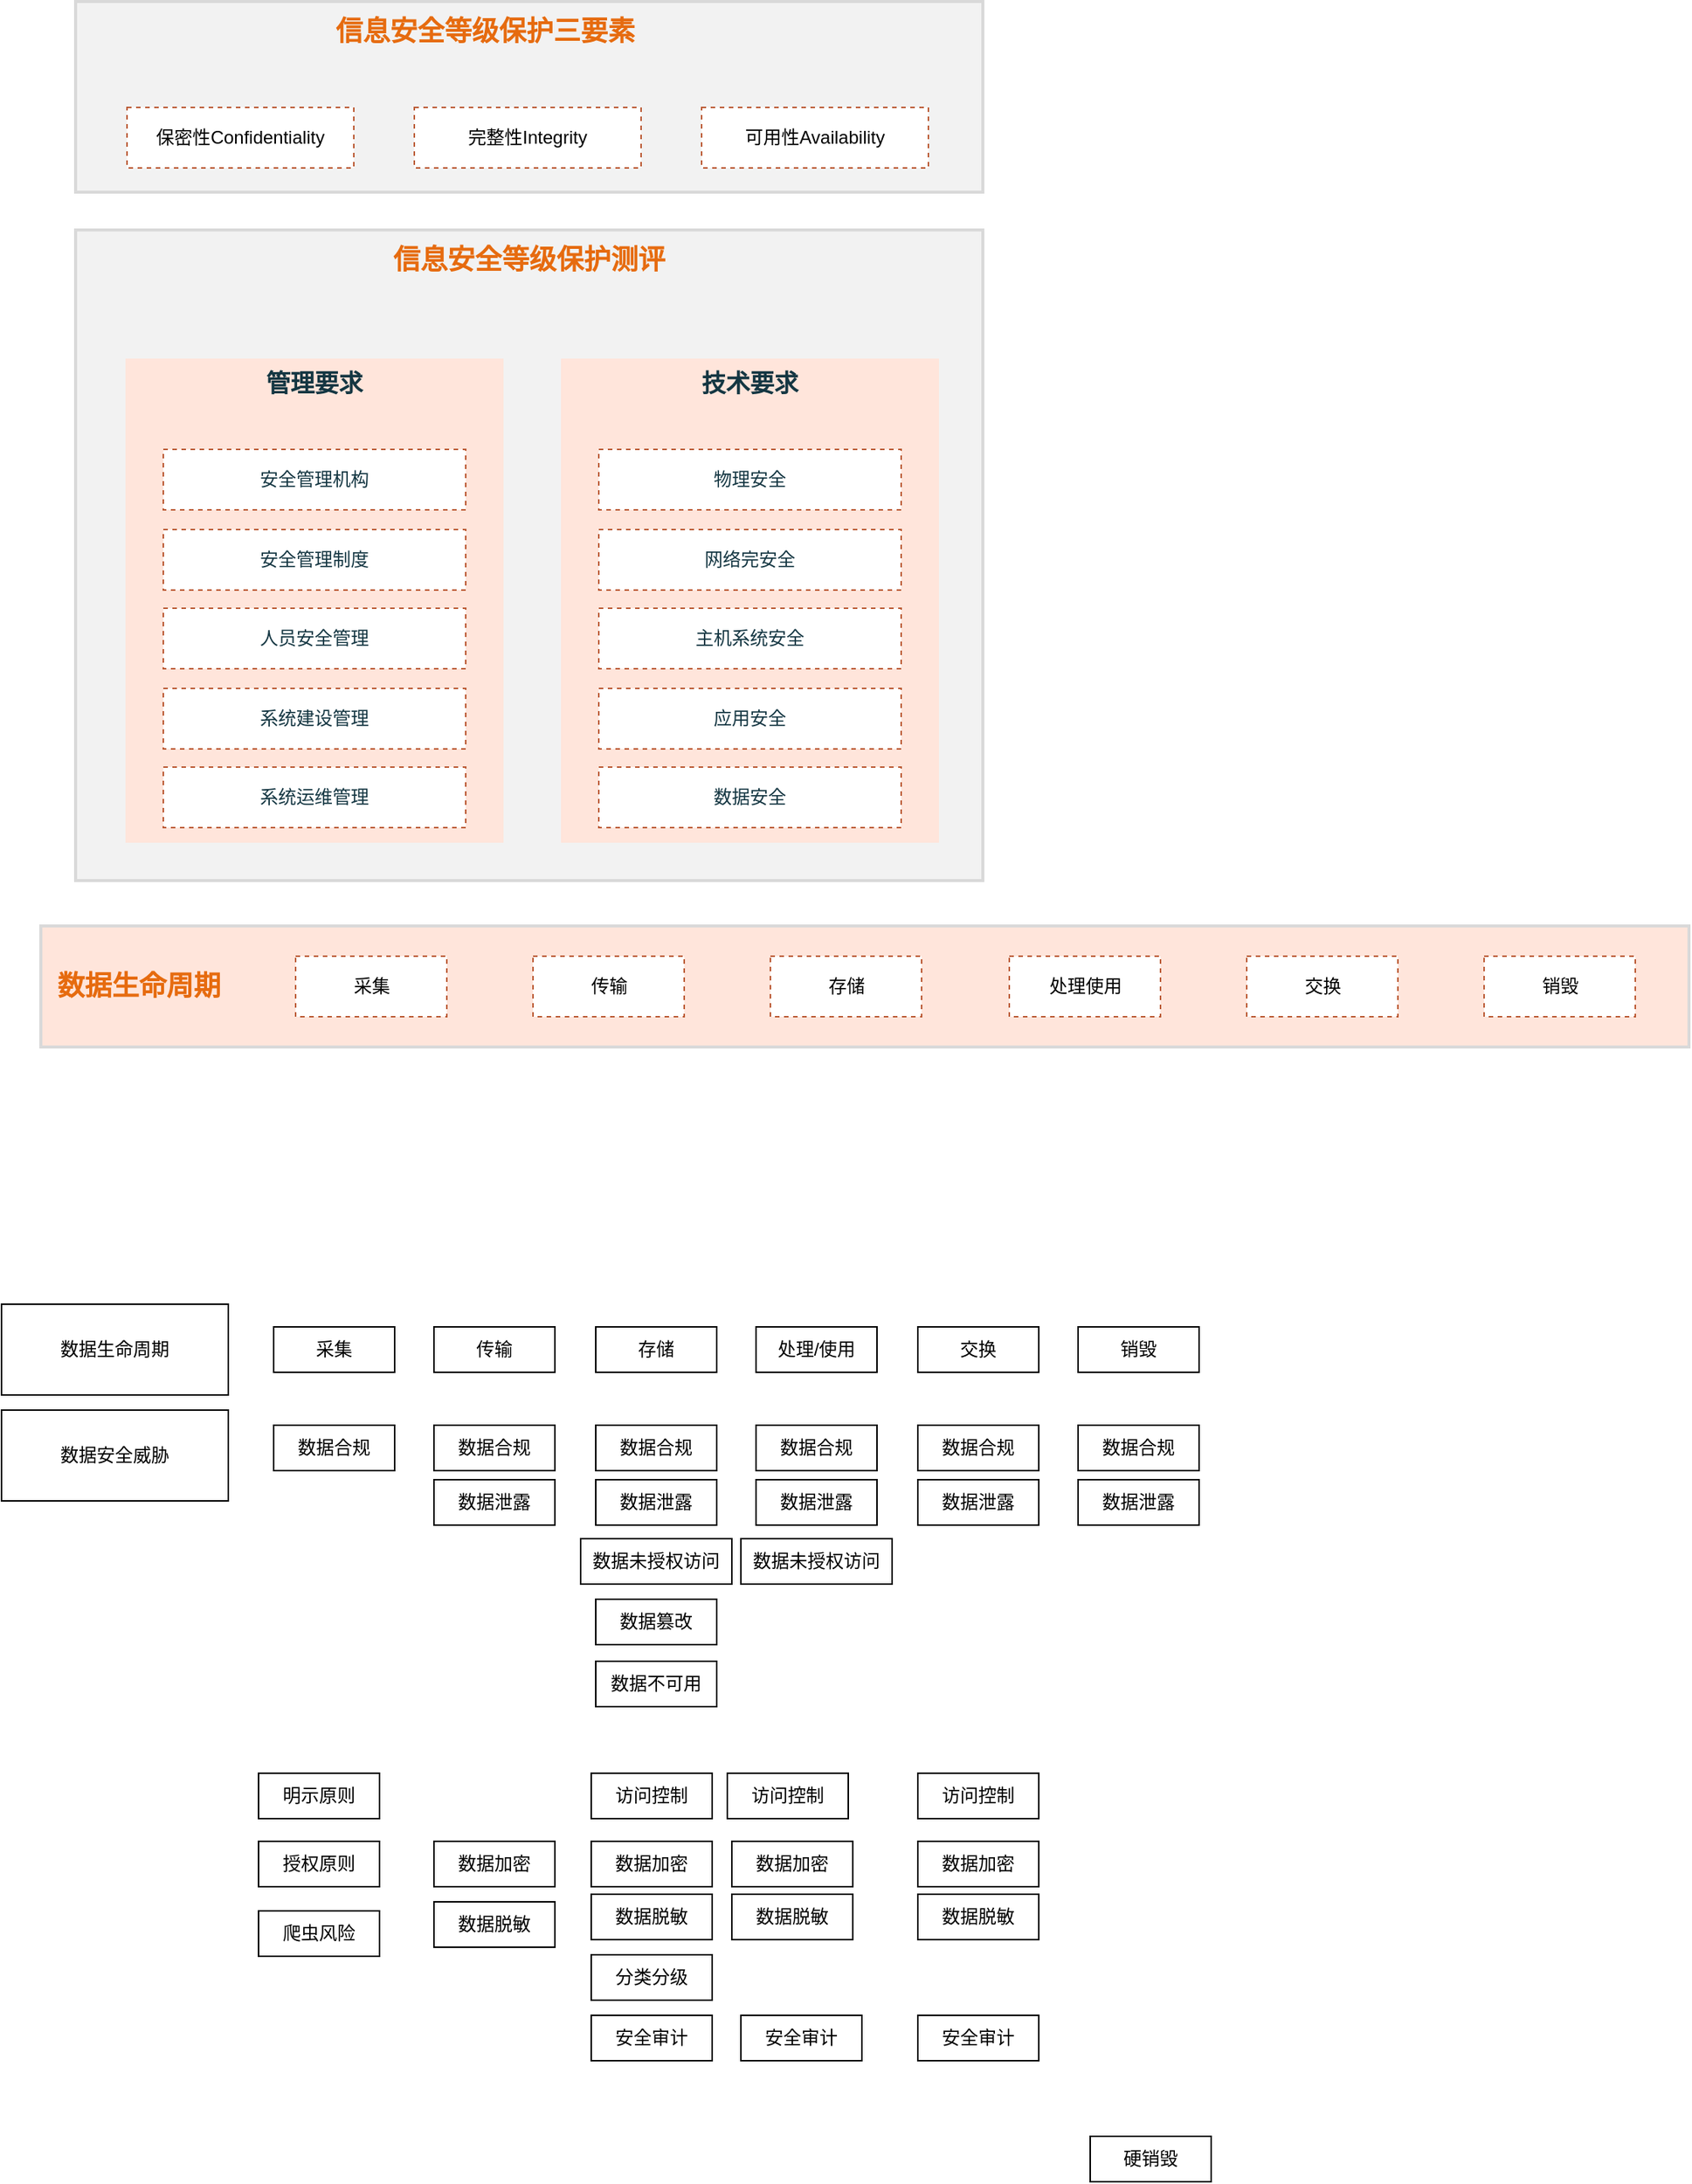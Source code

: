 <mxfile version="16.2.4" type="github">
  <diagram id="-JOhpaFIr6ul0aW_N_dZ" name="第 1 页">
    <mxGraphModel dx="1298" dy="724" grid="1" gridSize="10" guides="1" tooltips="1" connect="1" arrows="1" fold="1" page="1" pageScale="1" pageWidth="827" pageHeight="1169" math="0" shadow="0">
      <root>
        <mxCell id="0" />
        <mxCell id="1" parent="0" />
        <mxCell id="BcR8lCa2Gur--fkkyS4Y-72" value="" style="whiteSpace=wrap;html=1;fontSize=18;fontStyle=1;strokeWidth=2;fillColor=#F2F2F2;strokeColor=#D9D9D9;" vertex="1" parent="1">
          <mxGeometry x="63" y="180" width="600" height="430" as="geometry" />
        </mxCell>
        <mxCell id="Qo1XsZpEyyAop7OG32ix-1" value="数据生命周期" style="rounded=0;whiteSpace=wrap;html=1;" parent="1" vertex="1">
          <mxGeometry x="14" y="890" width="150" height="60" as="geometry" />
        </mxCell>
        <mxCell id="Qo1XsZpEyyAop7OG32ix-2" value="采集" style="rounded=0;whiteSpace=wrap;html=1;" parent="1" vertex="1">
          <mxGeometry x="194" y="905" width="80" height="30" as="geometry" />
        </mxCell>
        <mxCell id="Qo1XsZpEyyAop7OG32ix-3" value="传输" style="rounded=0;whiteSpace=wrap;html=1;" parent="1" vertex="1">
          <mxGeometry x="300" y="905" width="80" height="30" as="geometry" />
        </mxCell>
        <mxCell id="Qo1XsZpEyyAop7OG32ix-4" value="存储" style="rounded=0;whiteSpace=wrap;html=1;" parent="1" vertex="1">
          <mxGeometry x="407" y="905" width="80" height="30" as="geometry" />
        </mxCell>
        <mxCell id="Qo1XsZpEyyAop7OG32ix-5" value="处理/使用" style="rounded=0;whiteSpace=wrap;html=1;" parent="1" vertex="1">
          <mxGeometry x="513" y="905" width="80" height="30" as="geometry" />
        </mxCell>
        <mxCell id="Qo1XsZpEyyAop7OG32ix-6" value="交换" style="rounded=0;whiteSpace=wrap;html=1;" parent="1" vertex="1">
          <mxGeometry x="620" y="905" width="80" height="30" as="geometry" />
        </mxCell>
        <mxCell id="Qo1XsZpEyyAop7OG32ix-7" value="销毁" style="rounded=0;whiteSpace=wrap;html=1;" parent="1" vertex="1">
          <mxGeometry x="726" y="905" width="80" height="30" as="geometry" />
        </mxCell>
        <mxCell id="BcR8lCa2Gur--fkkyS4Y-1" value="数据安全威胁" style="rounded=0;whiteSpace=wrap;html=1;" vertex="1" parent="1">
          <mxGeometry x="14" y="960" width="150" height="60" as="geometry" />
        </mxCell>
        <mxCell id="BcR8lCa2Gur--fkkyS4Y-2" value="数据合规" style="rounded=0;whiteSpace=wrap;html=1;" vertex="1" parent="1">
          <mxGeometry x="194" y="970" width="80" height="30" as="geometry" />
        </mxCell>
        <mxCell id="BcR8lCa2Gur--fkkyS4Y-3" value="数据不可用" style="rounded=0;whiteSpace=wrap;html=1;" vertex="1" parent="1">
          <mxGeometry x="407" y="1126" width="80" height="30" as="geometry" />
        </mxCell>
        <mxCell id="BcR8lCa2Gur--fkkyS4Y-4" value="数据未授权访问" style="rounded=0;whiteSpace=wrap;html=1;" vertex="1" parent="1">
          <mxGeometry x="397" y="1045" width="100" height="30" as="geometry" />
        </mxCell>
        <mxCell id="BcR8lCa2Gur--fkkyS4Y-5" value="数据泄露" style="rounded=0;whiteSpace=wrap;html=1;" vertex="1" parent="1">
          <mxGeometry x="300" y="1006" width="80" height="30" as="geometry" />
        </mxCell>
        <mxCell id="BcR8lCa2Gur--fkkyS4Y-6" value="数据篡改" style="rounded=0;whiteSpace=wrap;html=1;" vertex="1" parent="1">
          <mxGeometry x="407" y="1085" width="80" height="30" as="geometry" />
        </mxCell>
        <mxCell id="BcR8lCa2Gur--fkkyS4Y-14" value="数据泄露" style="rounded=0;whiteSpace=wrap;html=1;" vertex="1" parent="1">
          <mxGeometry x="407" y="1006" width="80" height="30" as="geometry" />
        </mxCell>
        <mxCell id="BcR8lCa2Gur--fkkyS4Y-15" value="数据泄露" style="rounded=0;whiteSpace=wrap;html=1;" vertex="1" parent="1">
          <mxGeometry x="513" y="1006" width="80" height="30" as="geometry" />
        </mxCell>
        <mxCell id="BcR8lCa2Gur--fkkyS4Y-16" value="数据未授权访问" style="rounded=0;whiteSpace=wrap;html=1;" vertex="1" parent="1">
          <mxGeometry x="503" y="1045" width="100" height="30" as="geometry" />
        </mxCell>
        <mxCell id="BcR8lCa2Gur--fkkyS4Y-17" value="数据泄露" style="rounded=0;whiteSpace=wrap;html=1;" vertex="1" parent="1">
          <mxGeometry x="620" y="1006" width="80" height="30" as="geometry" />
        </mxCell>
        <mxCell id="BcR8lCa2Gur--fkkyS4Y-18" value="数据泄露" style="rounded=0;whiteSpace=wrap;html=1;" vertex="1" parent="1">
          <mxGeometry x="726" y="1006" width="80" height="30" as="geometry" />
        </mxCell>
        <mxCell id="BcR8lCa2Gur--fkkyS4Y-19" value="数据合规" style="rounded=0;whiteSpace=wrap;html=1;" vertex="1" parent="1">
          <mxGeometry x="300" y="970" width="80" height="30" as="geometry" />
        </mxCell>
        <mxCell id="BcR8lCa2Gur--fkkyS4Y-20" value="数据合规" style="rounded=0;whiteSpace=wrap;html=1;" vertex="1" parent="1">
          <mxGeometry x="407" y="970" width="80" height="30" as="geometry" />
        </mxCell>
        <mxCell id="BcR8lCa2Gur--fkkyS4Y-21" value="数据合规" style="rounded=0;whiteSpace=wrap;html=1;" vertex="1" parent="1">
          <mxGeometry x="513" y="970" width="80" height="30" as="geometry" />
        </mxCell>
        <mxCell id="BcR8lCa2Gur--fkkyS4Y-22" value="数据合规" style="rounded=0;whiteSpace=wrap;html=1;" vertex="1" parent="1">
          <mxGeometry x="620" y="970" width="80" height="30" as="geometry" />
        </mxCell>
        <mxCell id="BcR8lCa2Gur--fkkyS4Y-23" value="数据合规" style="rounded=0;whiteSpace=wrap;html=1;" vertex="1" parent="1">
          <mxGeometry x="726" y="970" width="80" height="30" as="geometry" />
        </mxCell>
        <mxCell id="BcR8lCa2Gur--fkkyS4Y-37" value="授权原则" style="rounded=0;whiteSpace=wrap;html=1;" vertex="1" parent="1">
          <mxGeometry x="184" y="1245" width="80" height="30" as="geometry" />
        </mxCell>
        <mxCell id="BcR8lCa2Gur--fkkyS4Y-38" value="明示原则" style="rounded=0;whiteSpace=wrap;html=1;" vertex="1" parent="1">
          <mxGeometry x="184" y="1200" width="80" height="30" as="geometry" />
        </mxCell>
        <mxCell id="BcR8lCa2Gur--fkkyS4Y-39" value="数据加密" style="rounded=0;whiteSpace=wrap;html=1;" vertex="1" parent="1">
          <mxGeometry x="300" y="1245" width="80" height="30" as="geometry" />
        </mxCell>
        <mxCell id="BcR8lCa2Gur--fkkyS4Y-40" value="数据脱敏" style="rounded=0;whiteSpace=wrap;html=1;" vertex="1" parent="1">
          <mxGeometry x="300" y="1285" width="80" height="30" as="geometry" />
        </mxCell>
        <mxCell id="BcR8lCa2Gur--fkkyS4Y-41" value="爬虫风险" style="rounded=0;whiteSpace=wrap;html=1;" vertex="1" parent="1">
          <mxGeometry x="184" y="1291" width="80" height="30" as="geometry" />
        </mxCell>
        <mxCell id="BcR8lCa2Gur--fkkyS4Y-44" value="数据加密" style="rounded=0;whiteSpace=wrap;html=1;" vertex="1" parent="1">
          <mxGeometry x="404" y="1245" width="80" height="30" as="geometry" />
        </mxCell>
        <mxCell id="BcR8lCa2Gur--fkkyS4Y-45" value="访问控制" style="rounded=0;whiteSpace=wrap;html=1;" vertex="1" parent="1">
          <mxGeometry x="404" y="1200" width="80" height="30" as="geometry" />
        </mxCell>
        <mxCell id="BcR8lCa2Gur--fkkyS4Y-47" value="数据脱敏" style="rounded=0;whiteSpace=wrap;html=1;" vertex="1" parent="1">
          <mxGeometry x="404" y="1280" width="80" height="30" as="geometry" />
        </mxCell>
        <mxCell id="BcR8lCa2Gur--fkkyS4Y-48" value="分类分级" style="rounded=0;whiteSpace=wrap;html=1;" vertex="1" parent="1">
          <mxGeometry x="404" y="1320" width="80" height="30" as="geometry" />
        </mxCell>
        <mxCell id="BcR8lCa2Gur--fkkyS4Y-49" value="安全审计" style="rounded=0;whiteSpace=wrap;html=1;" vertex="1" parent="1">
          <mxGeometry x="404" y="1360" width="80" height="30" as="geometry" />
        </mxCell>
        <mxCell id="BcR8lCa2Gur--fkkyS4Y-50" value="硬销毁" style="rounded=0;whiteSpace=wrap;html=1;" vertex="1" parent="1">
          <mxGeometry x="734" y="1440" width="80" height="30" as="geometry" />
        </mxCell>
        <mxCell id="BcR8lCa2Gur--fkkyS4Y-51" value="访问控制" style="rounded=0;whiteSpace=wrap;html=1;" vertex="1" parent="1">
          <mxGeometry x="494" y="1200" width="80" height="30" as="geometry" />
        </mxCell>
        <mxCell id="BcR8lCa2Gur--fkkyS4Y-53" value="安全审计" style="rounded=0;whiteSpace=wrap;html=1;" vertex="1" parent="1">
          <mxGeometry x="503" y="1360" width="80" height="30" as="geometry" />
        </mxCell>
        <mxCell id="BcR8lCa2Gur--fkkyS4Y-54" value="数据脱敏" style="rounded=0;whiteSpace=wrap;html=1;" vertex="1" parent="1">
          <mxGeometry x="497" y="1280" width="80" height="30" as="geometry" />
        </mxCell>
        <mxCell id="BcR8lCa2Gur--fkkyS4Y-55" value="数据加密" style="rounded=0;whiteSpace=wrap;html=1;" vertex="1" parent="1">
          <mxGeometry x="497" y="1245" width="80" height="30" as="geometry" />
        </mxCell>
        <mxCell id="BcR8lCa2Gur--fkkyS4Y-56" value="数据脱敏" style="rounded=0;whiteSpace=wrap;html=1;" vertex="1" parent="1">
          <mxGeometry x="620" y="1280" width="80" height="30" as="geometry" />
        </mxCell>
        <mxCell id="BcR8lCa2Gur--fkkyS4Y-57" value="数据加密" style="rounded=0;whiteSpace=wrap;html=1;" vertex="1" parent="1">
          <mxGeometry x="620" y="1245" width="80" height="30" as="geometry" />
        </mxCell>
        <mxCell id="BcR8lCa2Gur--fkkyS4Y-58" value="访问控制" style="rounded=0;whiteSpace=wrap;html=1;" vertex="1" parent="1">
          <mxGeometry x="620" y="1200" width="80" height="30" as="geometry" />
        </mxCell>
        <mxCell id="BcR8lCa2Gur--fkkyS4Y-59" value="安全审计" style="rounded=0;whiteSpace=wrap;html=1;" vertex="1" parent="1">
          <mxGeometry x="620" y="1360" width="80" height="30" as="geometry" />
        </mxCell>
        <mxCell id="BcR8lCa2Gur--fkkyS4Y-62" value="" style="whiteSpace=wrap;html=1;fontSize=18;fontStyle=1;strokeWidth=2;fillColor=#F2F2F2;strokeColor=#D9D9D9;" vertex="1" parent="1">
          <mxGeometry x="63" y="29" width="600" height="126" as="geometry" />
        </mxCell>
        <mxCell id="BcR8lCa2Gur--fkkyS4Y-63" value="&lt;span style=&quot;color: rgb(0 , 0 , 0)&quot;&gt;保密性&lt;/span&gt;&lt;span style=&quot;color: rgb(0 , 0 , 0)&quot;&gt;Confidentiality&lt;/span&gt;" style="whiteSpace=wrap;html=1;fillColor=#FFFFFF;strokeColor=#BB5933;fontColor=#143642;dashed=1;" vertex="1" parent="1">
          <mxGeometry x="97" y="99" width="150" height="40" as="geometry" />
        </mxCell>
        <mxCell id="BcR8lCa2Gur--fkkyS4Y-64" value="&lt;span style=&quot;color: rgb(0 , 0 , 0)&quot;&gt;可用性&lt;/span&gt;&lt;span style=&quot;color: rgb(0 , 0 , 0)&quot;&gt;Availability&lt;/span&gt;" style="whiteSpace=wrap;html=1;fillColor=#FFFFFF;strokeColor=#BB5933;fontColor=#143642;dashed=1;" vertex="1" parent="1">
          <mxGeometry x="477" y="99" width="150" height="40" as="geometry" />
        </mxCell>
        <mxCell id="BcR8lCa2Gur--fkkyS4Y-65" value="&lt;span style=&quot;color: rgb(0 , 0 , 0)&quot;&gt;完整性&lt;/span&gt;&lt;span style=&quot;color: rgb(0 , 0 , 0)&quot;&gt;Integrity&lt;/span&gt;" style="whiteSpace=wrap;html=1;fillColor=#FFFFFF;strokeColor=#BB5933;fontColor=#143642;dashed=1;" vertex="1" parent="1">
          <mxGeometry x="287" y="99" width="150" height="40" as="geometry" />
        </mxCell>
        <mxCell id="BcR8lCa2Gur--fkkyS4Y-69" value="信息安全等级保护三要素" style="whiteSpace=wrap;html=1;fillColor=none;strokeColor=none;fontStyle=1;fontSize=18;fontColor=#E66B0F;" vertex="1" parent="1">
          <mxGeometry x="219" y="29" width="230" height="40" as="geometry" />
        </mxCell>
        <mxCell id="BcR8lCa2Gur--fkkyS4Y-73" value="信息安全等级保护测评" style="whiteSpace=wrap;html=1;fillColor=none;strokeColor=none;fontStyle=1;fontSize=18;fontColor=#E66B0F;" vertex="1" parent="1">
          <mxGeometry x="244" y="180" width="238" height="40" as="geometry" />
        </mxCell>
        <mxCell id="BcR8lCa2Gur--fkkyS4Y-81" value="技术要求" style="whiteSpace=wrap;html=1;align=center;verticalAlign=top;fontSize=16;fontStyle=1;fillColor=#FFE5DB;strokeColor=none;fontColor=#143642;" vertex="1" parent="1">
          <mxGeometry x="384" y="265" width="250" height="320" as="geometry" />
        </mxCell>
        <mxCell id="BcR8lCa2Gur--fkkyS4Y-82" value="主机系统安全" style="whiteSpace=wrap;html=1;fillColor=#FFFFFF;strokeColor=#BB5933;fontColor=#143642;dashed=1;" vertex="1" parent="1">
          <mxGeometry x="409" y="430" width="200" height="40" as="geometry" />
        </mxCell>
        <mxCell id="BcR8lCa2Gur--fkkyS4Y-83" value="网络完安全" style="whiteSpace=wrap;html=1;fillColor=#FFFFFF;strokeColor=#BB5933;fontColor=#143642;dashed=1;" vertex="1" parent="1">
          <mxGeometry x="409" y="378" width="200" height="40" as="geometry" />
        </mxCell>
        <mxCell id="BcR8lCa2Gur--fkkyS4Y-84" value="应用安全" style="whiteSpace=wrap;html=1;fillColor=#FFFFFF;strokeColor=#BB5933;fontColor=#143642;dashed=1;" vertex="1" parent="1">
          <mxGeometry x="409" y="483" width="200" height="40" as="geometry" />
        </mxCell>
        <mxCell id="BcR8lCa2Gur--fkkyS4Y-85" value="数据安全" style="whiteSpace=wrap;html=1;fillColor=#FFFFFF;strokeColor=#BB5933;fontColor=#143642;dashed=1;" vertex="1" parent="1">
          <mxGeometry x="409" y="535" width="200" height="40" as="geometry" />
        </mxCell>
        <mxCell id="BcR8lCa2Gur--fkkyS4Y-86" value="物理安全" style="whiteSpace=wrap;html=1;fillColor=#FFFFFF;strokeColor=#BB5933;fontColor=#143642;dashed=1;" vertex="1" parent="1">
          <mxGeometry x="409" y="325" width="200" height="40" as="geometry" />
        </mxCell>
        <mxCell id="BcR8lCa2Gur--fkkyS4Y-87" value="管理要求" style="whiteSpace=wrap;html=1;align=center;verticalAlign=top;fontSize=16;fontStyle=1;fillColor=#FFE5DB;strokeColor=none;fontColor=#143642;" vertex="1" parent="1">
          <mxGeometry x="96" y="265" width="250" height="320" as="geometry" />
        </mxCell>
        <mxCell id="BcR8lCa2Gur--fkkyS4Y-88" value="人员安全管理" style="whiteSpace=wrap;html=1;fillColor=#FFFFFF;strokeColor=#BB5933;fontColor=#143642;dashed=1;" vertex="1" parent="1">
          <mxGeometry x="121" y="430" width="200" height="40" as="geometry" />
        </mxCell>
        <mxCell id="BcR8lCa2Gur--fkkyS4Y-89" value="安全管理制度" style="whiteSpace=wrap;html=1;fillColor=#FFFFFF;strokeColor=#BB5933;fontColor=#143642;dashed=1;" vertex="1" parent="1">
          <mxGeometry x="121" y="378" width="200" height="40" as="geometry" />
        </mxCell>
        <mxCell id="BcR8lCa2Gur--fkkyS4Y-90" value="系统建设管理" style="whiteSpace=wrap;html=1;fillColor=#FFFFFF;strokeColor=#BB5933;fontColor=#143642;dashed=1;" vertex="1" parent="1">
          <mxGeometry x="121" y="483" width="200" height="40" as="geometry" />
        </mxCell>
        <mxCell id="BcR8lCa2Gur--fkkyS4Y-91" value="系统运维管理" style="whiteSpace=wrap;html=1;fillColor=#FFFFFF;strokeColor=#BB5933;fontColor=#143642;dashed=1;" vertex="1" parent="1">
          <mxGeometry x="121" y="535" width="200" height="40" as="geometry" />
        </mxCell>
        <mxCell id="BcR8lCa2Gur--fkkyS4Y-92" value="安全管理机构" style="whiteSpace=wrap;html=1;fillColor=#FFFFFF;strokeColor=#BB5933;fontColor=#143642;dashed=1;" vertex="1" parent="1">
          <mxGeometry x="121" y="325" width="200" height="40" as="geometry" />
        </mxCell>
        <mxCell id="BcR8lCa2Gur--fkkyS4Y-93" value="业务数据" style="whiteSpace=wrap;html=1;strokeColor=#BB5933;dashed=1;" vertex="1" parent="1">
          <mxGeometry x="216.5" y="676" width="330" height="40" as="geometry" />
        </mxCell>
        <mxCell id="BcR8lCa2Gur--fkkyS4Y-94" value="行为数据" style="whiteSpace=wrap;html=1;strokeColor=#BB5933;dashed=1;" vertex="1" parent="1">
          <mxGeometry x="576.5" y="676" width="240" height="40" as="geometry" />
        </mxCell>
        <mxCell id="BcR8lCa2Gur--fkkyS4Y-95" value="外部数据" style="whiteSpace=wrap;html=1;strokeColor=#BB5933;dashed=1;" vertex="1" parent="1">
          <mxGeometry x="856.5" y="676" width="250" height="40" as="geometry" />
        </mxCell>
        <mxCell id="BcR8lCa2Gur--fkkyS4Y-96" value="" style="whiteSpace=wrap;html=1;fillColor=#FFE5DB;strokeColor=#D9D9D9;fontSize=18;fontStyle=1;fontColor=#143642;strokeWidth=2;" vertex="1" parent="1">
          <mxGeometry x="40" y="640" width="1090" height="80" as="geometry" />
        </mxCell>
        <mxCell id="BcR8lCa2Gur--fkkyS4Y-97" value="数据生命周期" style="whiteSpace=wrap;html=1;fillColor=none;strokeColor=none;fontSize=18;fontStyle=1;fontColor=#E66B0F;" vertex="1" parent="1">
          <mxGeometry x="45" y="660" width="120" height="40" as="geometry" />
        </mxCell>
        <mxCell id="BcR8lCa2Gur--fkkyS4Y-98" value="采集" style="whiteSpace=wrap;html=1;strokeColor=#BB5933;dashed=1;" vertex="1" parent="1">
          <mxGeometry x="208.5" y="660" width="100" height="40" as="geometry" />
        </mxCell>
        <mxCell id="BcR8lCa2Gur--fkkyS4Y-99" value="传输" style="whiteSpace=wrap;html=1;strokeColor=#BB5933;dashed=1;" vertex="1" parent="1">
          <mxGeometry x="365.5" y="660" width="100" height="40" as="geometry" />
        </mxCell>
        <mxCell id="BcR8lCa2Gur--fkkyS4Y-100" value="存储" style="whiteSpace=wrap;html=1;strokeColor=#BB5933;dashed=1;" vertex="1" parent="1">
          <mxGeometry x="522.5" y="660" width="100" height="40" as="geometry" />
        </mxCell>
        <mxCell id="BcR8lCa2Gur--fkkyS4Y-101" value="处理使用" style="whiteSpace=wrap;html=1;strokeColor=#BB5933;dashed=1;" vertex="1" parent="1">
          <mxGeometry x="680.5" y="660" width="100" height="40" as="geometry" />
        </mxCell>
        <mxCell id="BcR8lCa2Gur--fkkyS4Y-102" value="交换" style="whiteSpace=wrap;html=1;strokeColor=#BB5933;dashed=1;" vertex="1" parent="1">
          <mxGeometry x="837.5" y="660" width="100" height="40" as="geometry" />
        </mxCell>
        <mxCell id="BcR8lCa2Gur--fkkyS4Y-103" value="销毁" style="whiteSpace=wrap;html=1;strokeColor=#BB5933;dashed=1;" vertex="1" parent="1">
          <mxGeometry x="994.5" y="660" width="100" height="40" as="geometry" />
        </mxCell>
      </root>
    </mxGraphModel>
  </diagram>
</mxfile>
